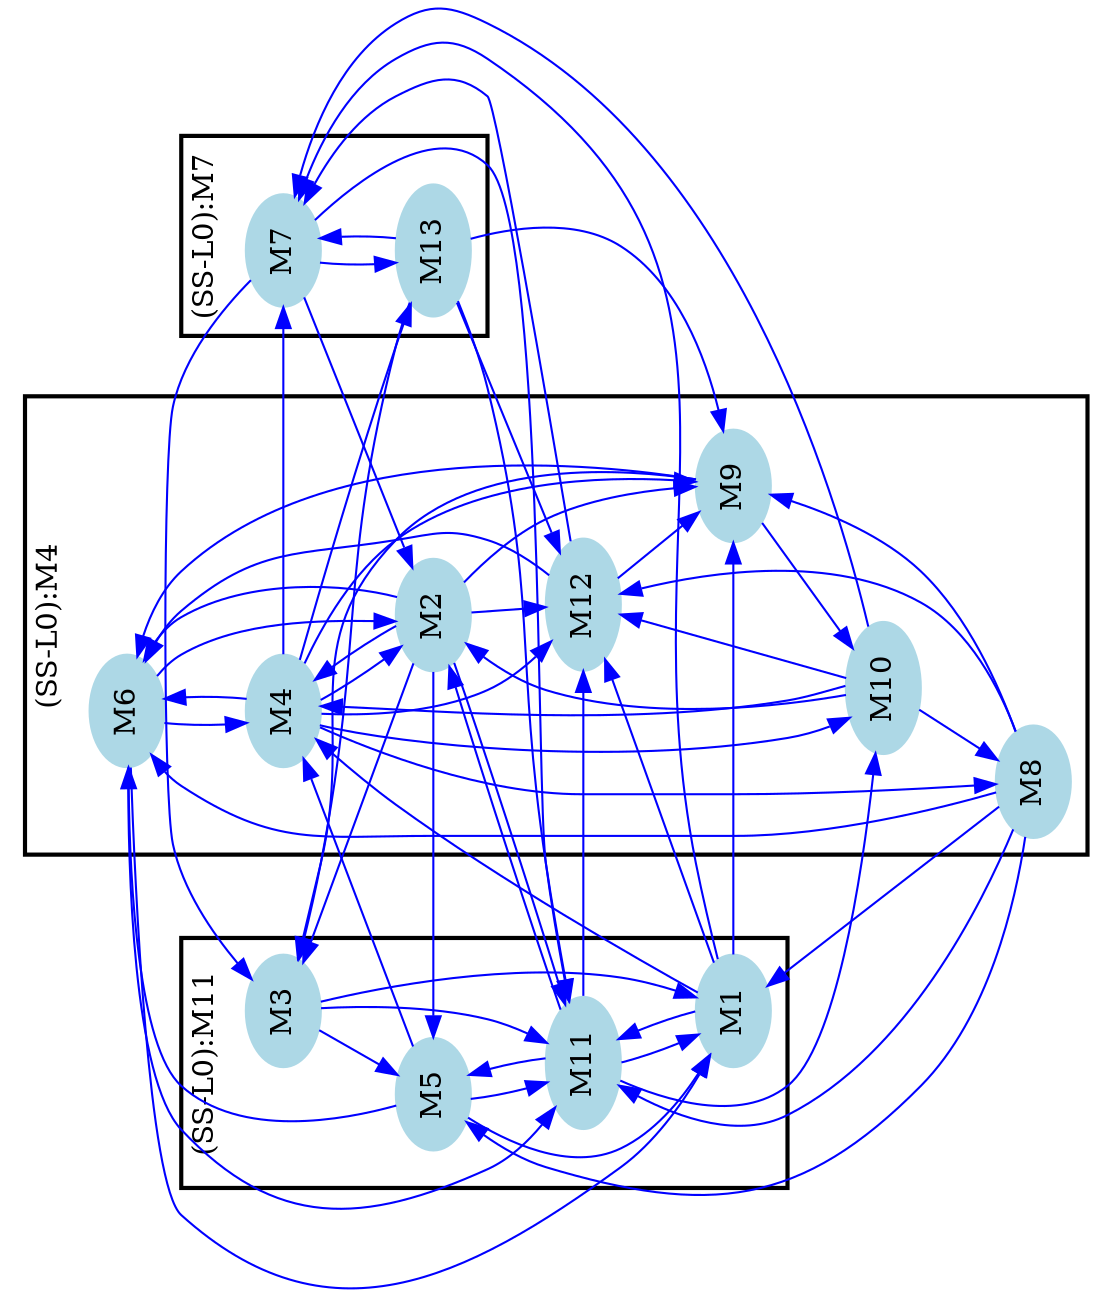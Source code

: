 /* ------------------------------------------------------------ */
/* created with bunch v3 */
/* Objective Function value = 1.0*/
/* ------------------------------------------------------------ */

digraph G {
size= "10,10";
rotate = 90;
subgraph cluster0 {
label = "(SS-L0):M4";
color = black;
style = bold;

"M6"[label="M6",shape=ellipse,color=lightblue,fontcolor=black,style=filled];
"M8"[label="M8",shape=ellipse,color=lightblue,fontcolor=black,style=filled];
"M9"[label="M9",shape=ellipse,color=lightblue,fontcolor=black,style=filled];
"M10"[label="M10",shape=ellipse,color=lightblue,fontcolor=black,style=filled];
"M12"[label="M12",shape=ellipse,color=lightblue,fontcolor=black,style=filled];
"M4"[label="M4",shape=ellipse,color=lightblue,fontcolor=black,style=filled];
"M2"[label="M2",shape=ellipse,color=lightblue,fontcolor=black,style=filled];
}
subgraph cluster1 {
label = "(SS-L0):M11";
color = black;
style = bold;

"M5"[label="M5",shape=ellipse,color=lightblue,fontcolor=black,style=filled];
"M11"[label="M11",shape=ellipse,color=lightblue,fontcolor=black,style=filled];
"M3"[label="M3",shape=ellipse,color=lightblue,fontcolor=black,style=filled];
"M1"[label="M1",shape=ellipse,color=lightblue,fontcolor=black,style=filled];
}
subgraph cluster2 {
label = "(SS-L0):M7";
color = black;
style = bold;

"M7"[label="M7",shape=ellipse,color=lightblue,fontcolor=black,style=filled];
"M13"[label="M13",shape=ellipse,color=lightblue,fontcolor=black,style=filled];
}
"M2" -> "M6" [color=blue,font=6];
"M2" -> "M5" [color=blue,font=6];
"M2" -> "M4" [color=blue,font=6];
"M2" -> "M3" [color=blue,font=6];
"M2" -> "M12" [color=blue,font=6];
"M2" -> "M11" [color=blue,font=6];
"M2" -> "M9" [color=blue,font=6];
"M1" -> "M4" [color=blue,font=6];
"M1" -> "M12" [color=blue,font=6];
"M1" -> "M11" [color=blue,font=6];
"M1" -> "M9" [color=blue,font=6];
"M1" -> "M7" [color=blue,font=6];
"M13" -> "M12" [color=blue,font=6];
"M13" -> "M3" [color=blue,font=6];
"M13" -> "M11" [color=blue,font=6];
"M13" -> "M9" [color=blue,font=6];
"M13" -> "M7" [color=blue,font=6];
"M12" -> "M6" [color=blue,font=6];
"M12" -> "M9" [color=blue,font=6];
"M12" -> "M7" [color=blue,font=6];
"M11" -> "M5" [color=blue,font=6];
"M11" -> "M12" [color=blue,font=6];
"M11" -> "M2" [color=blue,font=6];
"M11" -> "M1" [color=blue,font=6];
"M11" -> "M10" [color=blue,font=6];
"M10" -> "M4" [color=blue,font=6];
"M10" -> "M12" [color=blue,font=6];
"M10" -> "M2" [color=blue,font=6];
"M10" -> "M8" [color=blue,font=6];
"M10" -> "M7" [color=blue,font=6];
"M9" -> "M6" [color=blue,font=6];
"M9" -> "M3" [color=blue,font=6];
"M9" -> "M10" [color=blue,font=6];
"M8" -> "M6" [color=blue,font=6];
"M8" -> "M5" [color=blue,font=6];
"M8" -> "M12" [color=blue,font=6];
"M8" -> "M11" [color=blue,font=6];
"M8" -> "M1" [color=blue,font=6];
"M8" -> "M9" [color=blue,font=6];
"M7" -> "M13" [color=blue,font=6];
"M7" -> "M3" [color=blue,font=6];
"M7" -> "M2" [color=blue,font=6];
"M7" -> "M11" [color=blue,font=6];
"M6" -> "M4" [color=blue,font=6];
"M6" -> "M2" [color=blue,font=6];
"M6" -> "M11" [color=blue,font=6];
"M6" -> "M1" [color=blue,font=6];
"M5" -> "M6" [color=blue,font=6];
"M5" -> "M4" [color=blue,font=6];
"M5" -> "M11" [color=blue,font=6];
"M5" -> "M1" [color=blue,font=6];
"M4" -> "M6" [color=blue,font=6];
"M4" -> "M13" [color=blue,font=6];
"M4" -> "M12" [color=blue,font=6];
"M4" -> "M2" [color=blue,font=6];
"M4" -> "M10" [color=blue,font=6];
"M4" -> "M9" [color=blue,font=6];
"M4" -> "M8" [color=blue,font=6];
"M4" -> "M7" [color=blue,font=6];
"M3" -> "M5" [color=blue,font=6];
"M3" -> "M11" [color=blue,font=6];
"M3" -> "M1" [color=blue,font=6];
}
